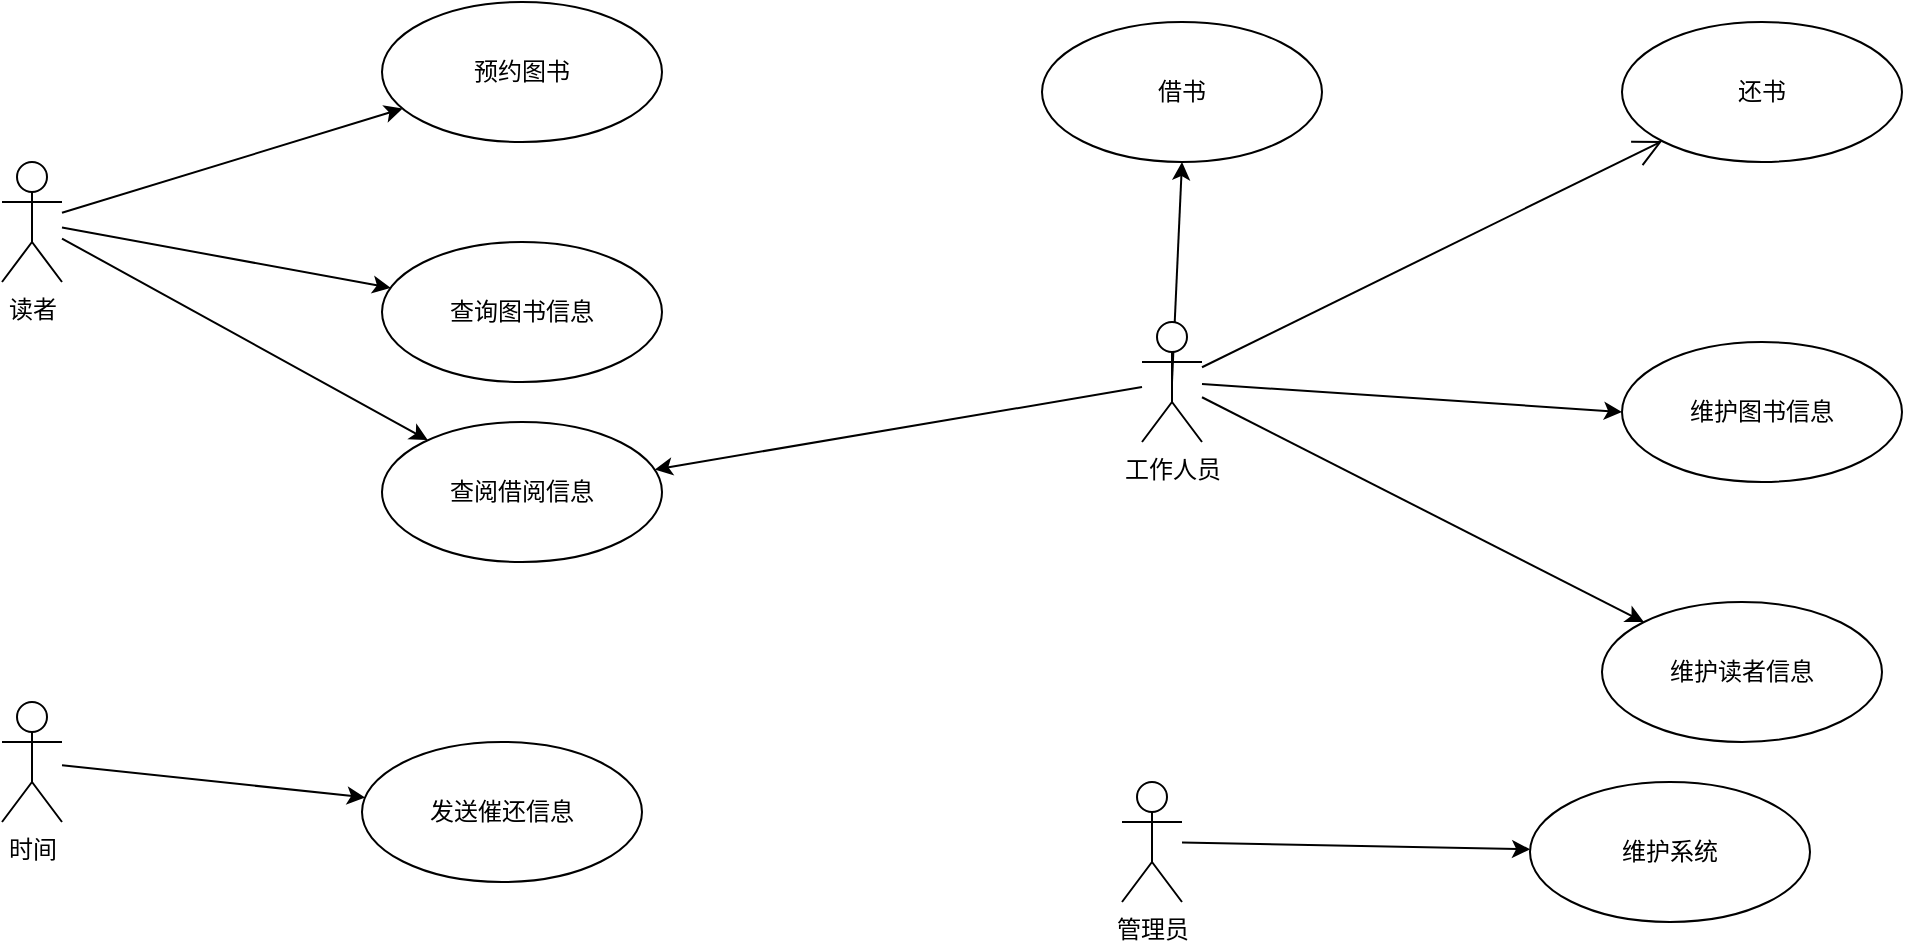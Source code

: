 <mxfile version="20.8.4" type="github">
  <diagram id="kfIaAO66w3CNtbJvDm8H" name="第 1 页">
    <mxGraphModel dx="1593" dy="2382" grid="1" gridSize="10" guides="1" tooltips="1" connect="1" arrows="1" fold="1" page="1" pageScale="1" pageWidth="827" pageHeight="1169" math="0" shadow="0">
      <root>
        <mxCell id="0" />
        <mxCell id="1" parent="0" />
        <mxCell id="Lax4BuSt3pefn2nQ2NYm-16" style="rounded=0;orthogonalLoop=1;jettySize=auto;html=1;" edge="1" parent="1" source="Lax4BuSt3pefn2nQ2NYm-1" target="Lax4BuSt3pefn2nQ2NYm-7">
          <mxGeometry relative="1" as="geometry" />
        </mxCell>
        <mxCell id="Lax4BuSt3pefn2nQ2NYm-17" style="edgeStyle=none;rounded=0;orthogonalLoop=1;jettySize=auto;html=1;" edge="1" parent="1" source="Lax4BuSt3pefn2nQ2NYm-1" target="Lax4BuSt3pefn2nQ2NYm-6">
          <mxGeometry relative="1" as="geometry" />
        </mxCell>
        <mxCell id="Lax4BuSt3pefn2nQ2NYm-18" style="edgeStyle=none;rounded=0;orthogonalLoop=1;jettySize=auto;html=1;" edge="1" parent="1" source="Lax4BuSt3pefn2nQ2NYm-1" target="Lax4BuSt3pefn2nQ2NYm-5">
          <mxGeometry relative="1" as="geometry" />
        </mxCell>
        <mxCell id="Lax4BuSt3pefn2nQ2NYm-1" value="读者" style="shape=umlActor;verticalLabelPosition=bottom;verticalAlign=top;html=1;" vertex="1" parent="1">
          <mxGeometry x="-350" y="-50" width="30" height="60" as="geometry" />
        </mxCell>
        <mxCell id="Lax4BuSt3pefn2nQ2NYm-3" value="还书" style="ellipse;whiteSpace=wrap;html=1;" vertex="1" parent="1">
          <mxGeometry x="460" y="-120" width="140" height="70" as="geometry" />
        </mxCell>
        <mxCell id="Lax4BuSt3pefn2nQ2NYm-4" value="借书" style="ellipse;whiteSpace=wrap;html=1;" vertex="1" parent="1">
          <mxGeometry x="170" y="-120" width="140" height="70" as="geometry" />
        </mxCell>
        <mxCell id="Lax4BuSt3pefn2nQ2NYm-5" value="查阅借阅信息" style="ellipse;whiteSpace=wrap;html=1;" vertex="1" parent="1">
          <mxGeometry x="-160" y="80" width="140" height="70" as="geometry" />
        </mxCell>
        <mxCell id="Lax4BuSt3pefn2nQ2NYm-6" value="查询图书信息" style="ellipse;whiteSpace=wrap;html=1;" vertex="1" parent="1">
          <mxGeometry x="-160" y="-10" width="140" height="70" as="geometry" />
        </mxCell>
        <mxCell id="Lax4BuSt3pefn2nQ2NYm-7" value="预约图书" style="ellipse;whiteSpace=wrap;html=1;" vertex="1" parent="1">
          <mxGeometry x="-160" y="-130" width="140" height="70" as="geometry" />
        </mxCell>
        <mxCell id="Lax4BuSt3pefn2nQ2NYm-8" value="维护图书信息" style="ellipse;whiteSpace=wrap;html=1;" vertex="1" parent="1">
          <mxGeometry x="460" y="40" width="140" height="70" as="geometry" />
        </mxCell>
        <mxCell id="Lax4BuSt3pefn2nQ2NYm-26" style="edgeStyle=none;rounded=0;orthogonalLoop=1;jettySize=auto;html=1;" edge="1" parent="1" source="Lax4BuSt3pefn2nQ2NYm-10" target="Lax4BuSt3pefn2nQ2NYm-21">
          <mxGeometry relative="1" as="geometry" />
        </mxCell>
        <mxCell id="Lax4BuSt3pefn2nQ2NYm-10" value="管理员" style="shape=umlActor;verticalLabelPosition=bottom;verticalAlign=top;html=1;" vertex="1" parent="1">
          <mxGeometry x="210" y="260" width="30" height="60" as="geometry" />
        </mxCell>
        <mxCell id="Lax4BuSt3pefn2nQ2NYm-19" style="edgeStyle=none;rounded=0;orthogonalLoop=1;jettySize=auto;html=1;exitX=0.5;exitY=0.5;exitDx=0;exitDy=0;exitPerimeter=0;entryX=0.5;entryY=1;entryDx=0;entryDy=0;" edge="1" parent="1" source="Lax4BuSt3pefn2nQ2NYm-11" target="Lax4BuSt3pefn2nQ2NYm-4">
          <mxGeometry relative="1" as="geometry" />
        </mxCell>
        <mxCell id="Lax4BuSt3pefn2nQ2NYm-24" style="edgeStyle=none;rounded=0;orthogonalLoop=1;jettySize=auto;html=1;entryX=0;entryY=0.5;entryDx=0;entryDy=0;" edge="1" parent="1" source="Lax4BuSt3pefn2nQ2NYm-11" target="Lax4BuSt3pefn2nQ2NYm-8">
          <mxGeometry relative="1" as="geometry" />
        </mxCell>
        <mxCell id="Lax4BuSt3pefn2nQ2NYm-25" style="edgeStyle=none;rounded=0;orthogonalLoop=1;jettySize=auto;html=1;" edge="1" parent="1" source="Lax4BuSt3pefn2nQ2NYm-11" target="Lax4BuSt3pefn2nQ2NYm-20">
          <mxGeometry relative="1" as="geometry" />
        </mxCell>
        <mxCell id="Lax4BuSt3pefn2nQ2NYm-27" style="edgeStyle=none;rounded=0;orthogonalLoop=1;jettySize=auto;html=1;" edge="1" parent="1" source="Lax4BuSt3pefn2nQ2NYm-11" target="Lax4BuSt3pefn2nQ2NYm-5">
          <mxGeometry relative="1" as="geometry" />
        </mxCell>
        <mxCell id="Lax4BuSt3pefn2nQ2NYm-11" value="工作人员" style="shape=umlActor;verticalLabelPosition=bottom;verticalAlign=top;html=1;" vertex="1" parent="1">
          <mxGeometry x="220" y="30" width="30" height="60" as="geometry" />
        </mxCell>
        <mxCell id="Lax4BuSt3pefn2nQ2NYm-23" style="edgeStyle=none;rounded=0;orthogonalLoop=1;jettySize=auto;html=1;" edge="1" parent="1" source="Lax4BuSt3pefn2nQ2NYm-12" target="Lax4BuSt3pefn2nQ2NYm-22">
          <mxGeometry relative="1" as="geometry" />
        </mxCell>
        <mxCell id="Lax4BuSt3pefn2nQ2NYm-12" value="时间" style="shape=umlActor;verticalLabelPosition=bottom;verticalAlign=top;html=1;" vertex="1" parent="1">
          <mxGeometry x="-350" y="220" width="30" height="60" as="geometry" />
        </mxCell>
        <mxCell id="Lax4BuSt3pefn2nQ2NYm-15" value="" style="endArrow=open;endFill=1;endSize=12;html=1;rounded=0;" edge="1" parent="1" source="Lax4BuSt3pefn2nQ2NYm-11" target="Lax4BuSt3pefn2nQ2NYm-3">
          <mxGeometry width="160" relative="1" as="geometry">
            <mxPoint x="150" y="220" as="sourcePoint" />
            <mxPoint x="310" y="220" as="targetPoint" />
          </mxGeometry>
        </mxCell>
        <mxCell id="Lax4BuSt3pefn2nQ2NYm-20" value="维护读者信息" style="ellipse;whiteSpace=wrap;html=1;" vertex="1" parent="1">
          <mxGeometry x="450" y="170" width="140" height="70" as="geometry" />
        </mxCell>
        <mxCell id="Lax4BuSt3pefn2nQ2NYm-21" value="维护系统" style="ellipse;whiteSpace=wrap;html=1;" vertex="1" parent="1">
          <mxGeometry x="414" y="260" width="140" height="70" as="geometry" />
        </mxCell>
        <mxCell id="Lax4BuSt3pefn2nQ2NYm-22" value="发送催还信息" style="ellipse;whiteSpace=wrap;html=1;" vertex="1" parent="1">
          <mxGeometry x="-170" y="240" width="140" height="70" as="geometry" />
        </mxCell>
      </root>
    </mxGraphModel>
  </diagram>
</mxfile>

